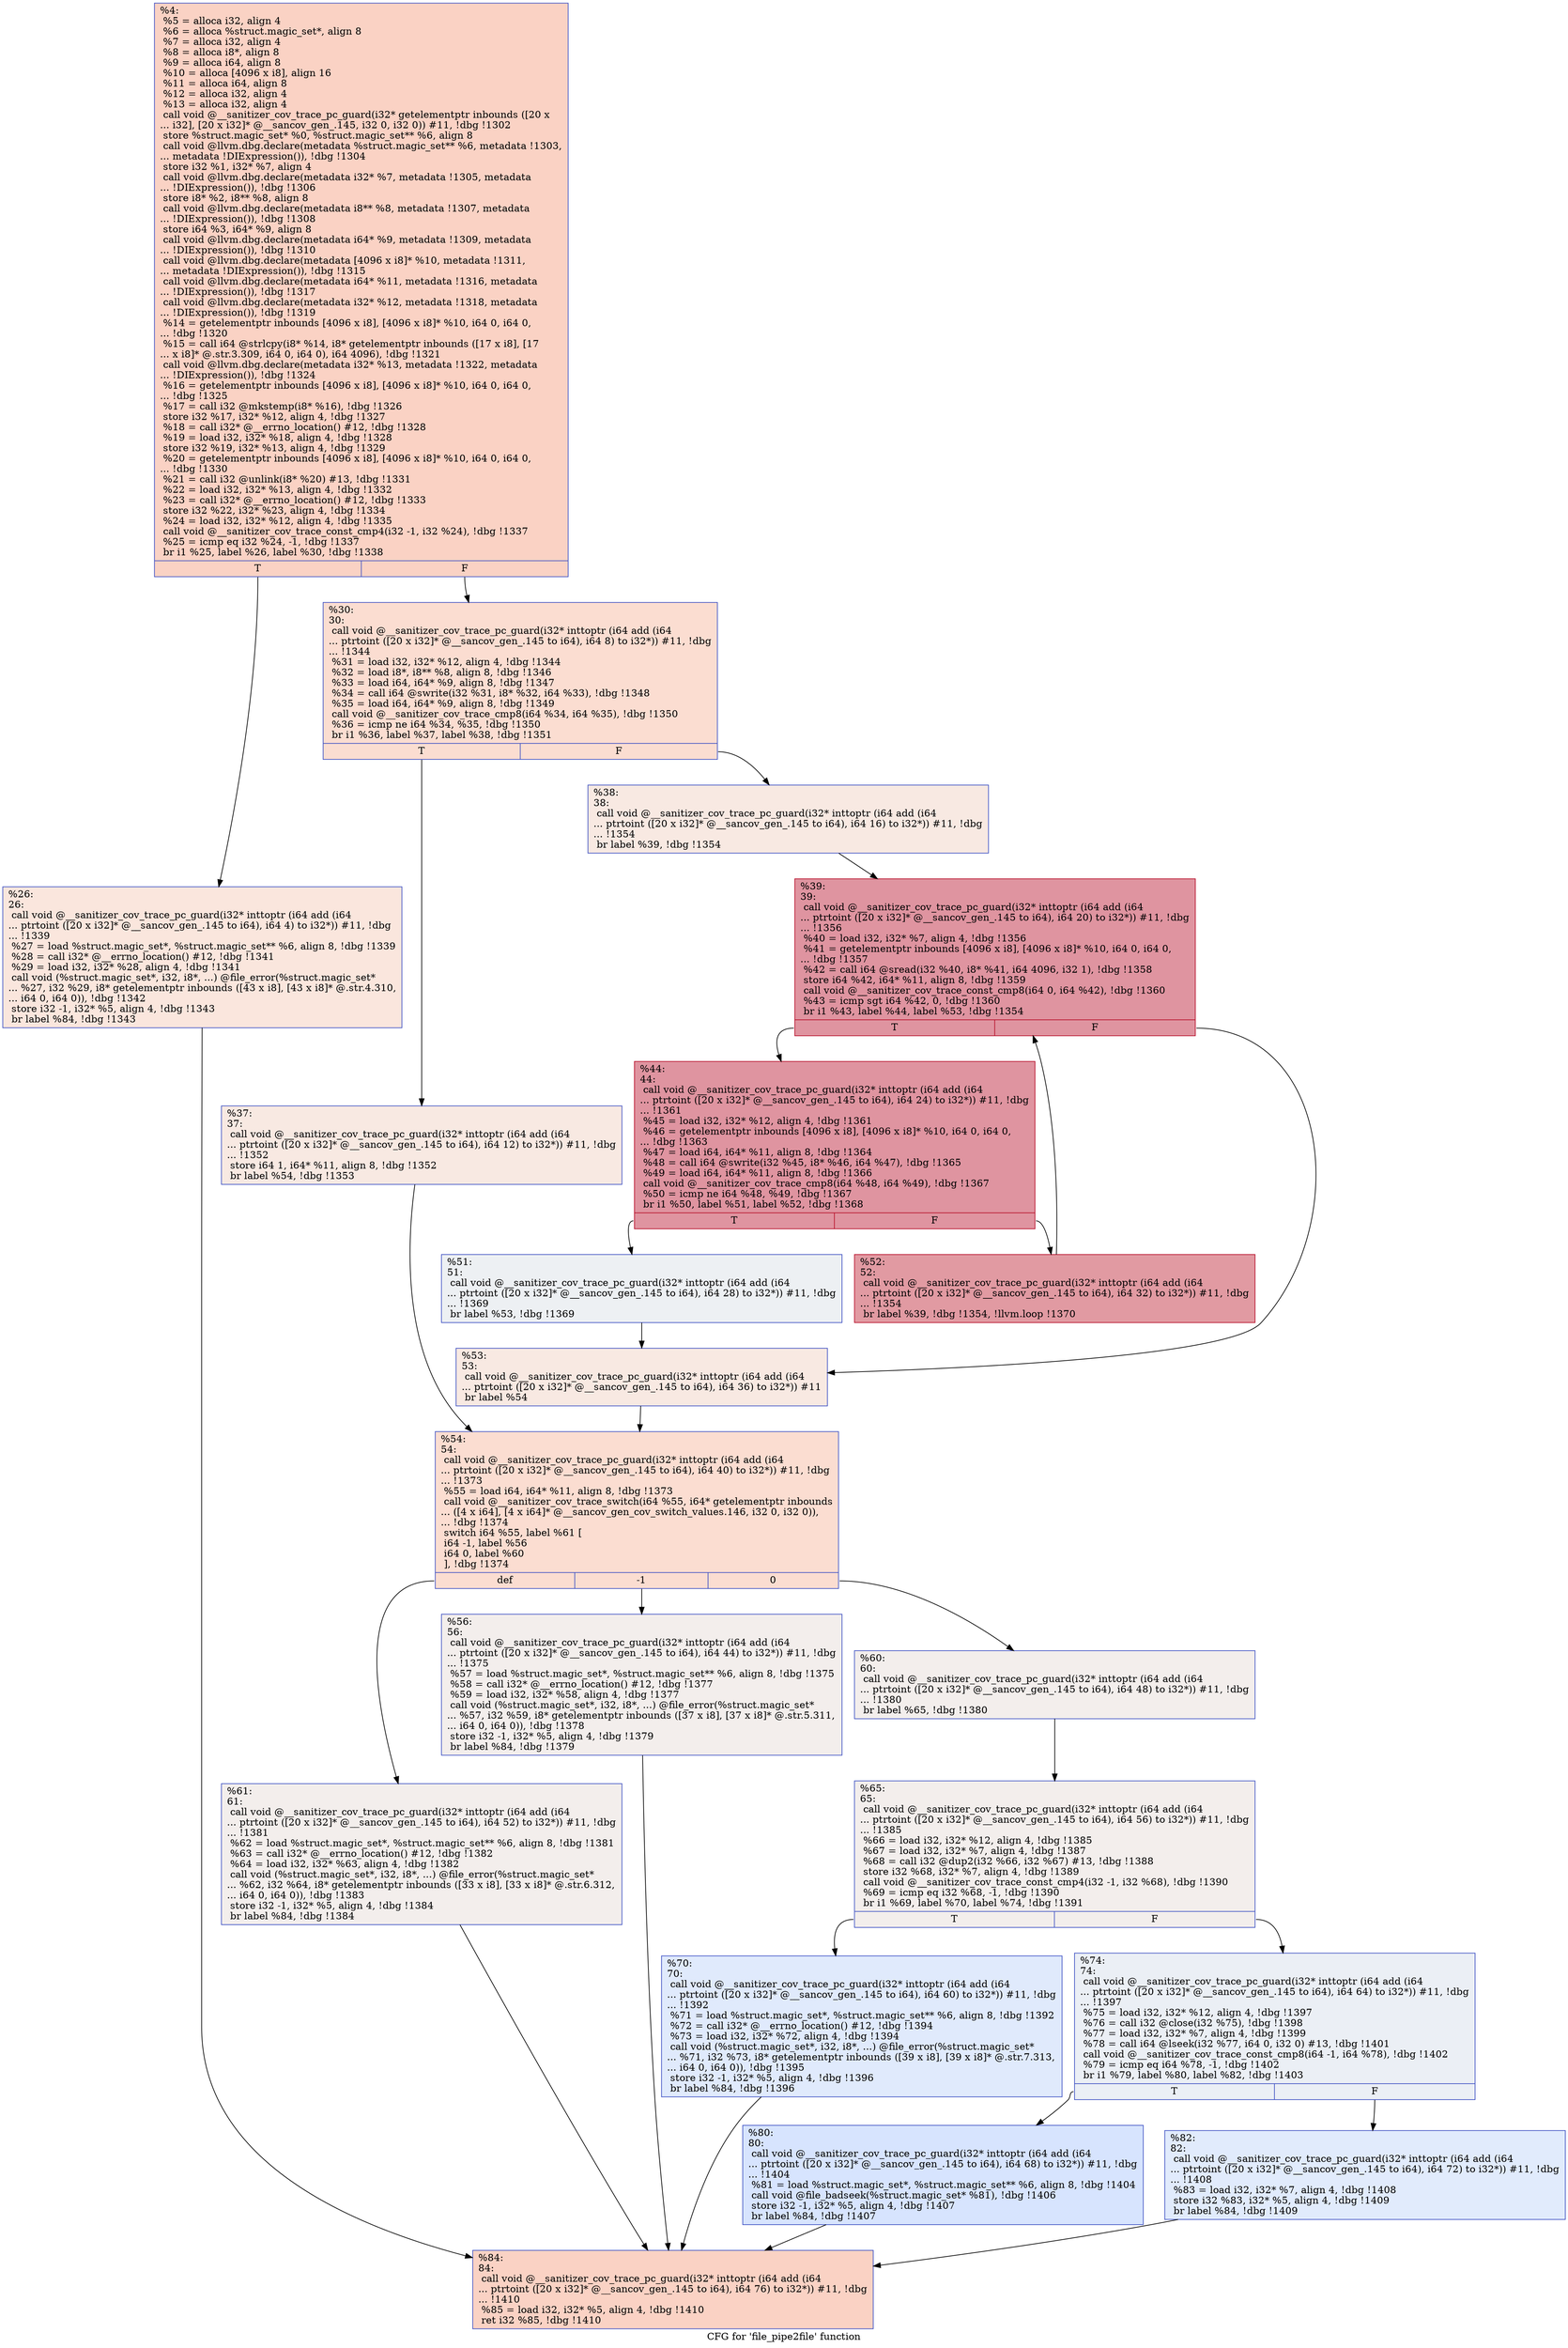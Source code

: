 digraph "CFG for 'file_pipe2file' function" {
	label="CFG for 'file_pipe2file' function";

	Node0x5573ac68fa00 [shape=record,color="#3d50c3ff", style=filled, fillcolor="#f4987a70",label="{%4:\l  %5 = alloca i32, align 4\l  %6 = alloca %struct.magic_set*, align 8\l  %7 = alloca i32, align 4\l  %8 = alloca i8*, align 8\l  %9 = alloca i64, align 8\l  %10 = alloca [4096 x i8], align 16\l  %11 = alloca i64, align 8\l  %12 = alloca i32, align 4\l  %13 = alloca i32, align 4\l  call void @__sanitizer_cov_trace_pc_guard(i32* getelementptr inbounds ([20 x\l... i32], [20 x i32]* @__sancov_gen_.145, i32 0, i32 0)) #11, !dbg !1302\l  store %struct.magic_set* %0, %struct.magic_set** %6, align 8\l  call void @llvm.dbg.declare(metadata %struct.magic_set** %6, metadata !1303,\l... metadata !DIExpression()), !dbg !1304\l  store i32 %1, i32* %7, align 4\l  call void @llvm.dbg.declare(metadata i32* %7, metadata !1305, metadata\l... !DIExpression()), !dbg !1306\l  store i8* %2, i8** %8, align 8\l  call void @llvm.dbg.declare(metadata i8** %8, metadata !1307, metadata\l... !DIExpression()), !dbg !1308\l  store i64 %3, i64* %9, align 8\l  call void @llvm.dbg.declare(metadata i64* %9, metadata !1309, metadata\l... !DIExpression()), !dbg !1310\l  call void @llvm.dbg.declare(metadata [4096 x i8]* %10, metadata !1311,\l... metadata !DIExpression()), !dbg !1315\l  call void @llvm.dbg.declare(metadata i64* %11, metadata !1316, metadata\l... !DIExpression()), !dbg !1317\l  call void @llvm.dbg.declare(metadata i32* %12, metadata !1318, metadata\l... !DIExpression()), !dbg !1319\l  %14 = getelementptr inbounds [4096 x i8], [4096 x i8]* %10, i64 0, i64 0,\l... !dbg !1320\l  %15 = call i64 @strlcpy(i8* %14, i8* getelementptr inbounds ([17 x i8], [17\l... x i8]* @.str.3.309, i64 0, i64 0), i64 4096), !dbg !1321\l  call void @llvm.dbg.declare(metadata i32* %13, metadata !1322, metadata\l... !DIExpression()), !dbg !1324\l  %16 = getelementptr inbounds [4096 x i8], [4096 x i8]* %10, i64 0, i64 0,\l... !dbg !1325\l  %17 = call i32 @mkstemp(i8* %16), !dbg !1326\l  store i32 %17, i32* %12, align 4, !dbg !1327\l  %18 = call i32* @__errno_location() #12, !dbg !1328\l  %19 = load i32, i32* %18, align 4, !dbg !1328\l  store i32 %19, i32* %13, align 4, !dbg !1329\l  %20 = getelementptr inbounds [4096 x i8], [4096 x i8]* %10, i64 0, i64 0,\l... !dbg !1330\l  %21 = call i32 @unlink(i8* %20) #13, !dbg !1331\l  %22 = load i32, i32* %13, align 4, !dbg !1332\l  %23 = call i32* @__errno_location() #12, !dbg !1333\l  store i32 %22, i32* %23, align 4, !dbg !1334\l  %24 = load i32, i32* %12, align 4, !dbg !1335\l  call void @__sanitizer_cov_trace_const_cmp4(i32 -1, i32 %24), !dbg !1337\l  %25 = icmp eq i32 %24, -1, !dbg !1337\l  br i1 %25, label %26, label %30, !dbg !1338\l|{<s0>T|<s1>F}}"];
	Node0x5573ac68fa00:s0 -> Node0x5573ac68fbb0;
	Node0x5573ac68fa00:s1 -> Node0x5573ac68fc00;
	Node0x5573ac68fbb0 [shape=record,color="#3d50c3ff", style=filled, fillcolor="#f3c7b170",label="{%26:\l26:                                               \l  call void @__sanitizer_cov_trace_pc_guard(i32* inttoptr (i64 add (i64\l... ptrtoint ([20 x i32]* @__sancov_gen_.145 to i64), i64 4) to i32*)) #11, !dbg\l... !1339\l  %27 = load %struct.magic_set*, %struct.magic_set** %6, align 8, !dbg !1339\l  %28 = call i32* @__errno_location() #12, !dbg !1341\l  %29 = load i32, i32* %28, align 4, !dbg !1341\l  call void (%struct.magic_set*, i32, i8*, ...) @file_error(%struct.magic_set*\l... %27, i32 %29, i8* getelementptr inbounds ([43 x i8], [43 x i8]* @.str.4.310,\l... i64 0, i64 0)), !dbg !1342\l  store i32 -1, i32* %5, align 4, !dbg !1343\l  br label %84, !dbg !1343\l}"];
	Node0x5573ac68fbb0 -> Node0x5573ac690150;
	Node0x5573ac68fc00 [shape=record,color="#3d50c3ff", style=filled, fillcolor="#f7b39670",label="{%30:\l30:                                               \l  call void @__sanitizer_cov_trace_pc_guard(i32* inttoptr (i64 add (i64\l... ptrtoint ([20 x i32]* @__sancov_gen_.145 to i64), i64 8) to i32*)) #11, !dbg\l... !1344\l  %31 = load i32, i32* %12, align 4, !dbg !1344\l  %32 = load i8*, i8** %8, align 8, !dbg !1346\l  %33 = load i64, i64* %9, align 8, !dbg !1347\l  %34 = call i64 @swrite(i32 %31, i8* %32, i64 %33), !dbg !1348\l  %35 = load i64, i64* %9, align 8, !dbg !1349\l  call void @__sanitizer_cov_trace_cmp8(i64 %34, i64 %35), !dbg !1350\l  %36 = icmp ne i64 %34, %35, !dbg !1350\l  br i1 %36, label %37, label %38, !dbg !1351\l|{<s0>T|<s1>F}}"];
	Node0x5573ac68fc00:s0 -> Node0x5573ac68fc50;
	Node0x5573ac68fc00:s1 -> Node0x5573ac68fca0;
	Node0x5573ac68fc50 [shape=record,color="#3d50c3ff", style=filled, fillcolor="#efcebd70",label="{%37:\l37:                                               \l  call void @__sanitizer_cov_trace_pc_guard(i32* inttoptr (i64 add (i64\l... ptrtoint ([20 x i32]* @__sancov_gen_.145 to i64), i64 12) to i32*)) #11, !dbg\l... !1352\l  store i64 1, i64* %11, align 8, !dbg !1352\l  br label %54, !dbg !1353\l}"];
	Node0x5573ac68fc50 -> Node0x5573ac68fe80;
	Node0x5573ac68fca0 [shape=record,color="#3d50c3ff", style=filled, fillcolor="#efcebd70",label="{%38:\l38:                                               \l  call void @__sanitizer_cov_trace_pc_guard(i32* inttoptr (i64 add (i64\l... ptrtoint ([20 x i32]* @__sancov_gen_.145 to i64), i64 16) to i32*)) #11, !dbg\l... !1354\l  br label %39, !dbg !1354\l}"];
	Node0x5573ac68fca0 -> Node0x5573ac68fcf0;
	Node0x5573ac68fcf0 [shape=record,color="#b70d28ff", style=filled, fillcolor="#b70d2870",label="{%39:\l39:                                               \l  call void @__sanitizer_cov_trace_pc_guard(i32* inttoptr (i64 add (i64\l... ptrtoint ([20 x i32]* @__sancov_gen_.145 to i64), i64 20) to i32*)) #11, !dbg\l... !1356\l  %40 = load i32, i32* %7, align 4, !dbg !1356\l  %41 = getelementptr inbounds [4096 x i8], [4096 x i8]* %10, i64 0, i64 0,\l... !dbg !1357\l  %42 = call i64 @sread(i32 %40, i8* %41, i64 4096, i32 1), !dbg !1358\l  store i64 %42, i64* %11, align 8, !dbg !1359\l  call void @__sanitizer_cov_trace_const_cmp8(i64 0, i64 %42), !dbg !1360\l  %43 = icmp sgt i64 %42, 0, !dbg !1360\l  br i1 %43, label %44, label %53, !dbg !1354\l|{<s0>T|<s1>F}}"];
	Node0x5573ac68fcf0:s0 -> Node0x5573ac68fd40;
	Node0x5573ac68fcf0:s1 -> Node0x5573ac68fe30;
	Node0x5573ac68fd40 [shape=record,color="#b70d28ff", style=filled, fillcolor="#b70d2870",label="{%44:\l44:                                               \l  call void @__sanitizer_cov_trace_pc_guard(i32* inttoptr (i64 add (i64\l... ptrtoint ([20 x i32]* @__sancov_gen_.145 to i64), i64 24) to i32*)) #11, !dbg\l... !1361\l  %45 = load i32, i32* %12, align 4, !dbg !1361\l  %46 = getelementptr inbounds [4096 x i8], [4096 x i8]* %10, i64 0, i64 0,\l... !dbg !1363\l  %47 = load i64, i64* %11, align 8, !dbg !1364\l  %48 = call i64 @swrite(i32 %45, i8* %46, i64 %47), !dbg !1365\l  %49 = load i64, i64* %11, align 8, !dbg !1366\l  call void @__sanitizer_cov_trace_cmp8(i64 %48, i64 %49), !dbg !1367\l  %50 = icmp ne i64 %48, %49, !dbg !1367\l  br i1 %50, label %51, label %52, !dbg !1368\l|{<s0>T|<s1>F}}"];
	Node0x5573ac68fd40:s0 -> Node0x5573ac68fd90;
	Node0x5573ac68fd40:s1 -> Node0x5573ac68fde0;
	Node0x5573ac68fd90 [shape=record,color="#3d50c3ff", style=filled, fillcolor="#d6dce470",label="{%51:\l51:                                               \l  call void @__sanitizer_cov_trace_pc_guard(i32* inttoptr (i64 add (i64\l... ptrtoint ([20 x i32]* @__sancov_gen_.145 to i64), i64 28) to i32*)) #11, !dbg\l... !1369\l  br label %53, !dbg !1369\l}"];
	Node0x5573ac68fd90 -> Node0x5573ac68fe30;
	Node0x5573ac68fde0 [shape=record,color="#b70d28ff", style=filled, fillcolor="#bb1b2c70",label="{%52:\l52:                                               \l  call void @__sanitizer_cov_trace_pc_guard(i32* inttoptr (i64 add (i64\l... ptrtoint ([20 x i32]* @__sancov_gen_.145 to i64), i64 32) to i32*)) #11, !dbg\l... !1354\l  br label %39, !dbg !1354, !llvm.loop !1370\l}"];
	Node0x5573ac68fde0 -> Node0x5573ac68fcf0;
	Node0x5573ac68fe30 [shape=record,color="#3d50c3ff", style=filled, fillcolor="#efcebd70",label="{%53:\l53:                                               \l  call void @__sanitizer_cov_trace_pc_guard(i32* inttoptr (i64 add (i64\l... ptrtoint ([20 x i32]* @__sancov_gen_.145 to i64), i64 36) to i32*)) #11\l  br label %54\l}"];
	Node0x5573ac68fe30 -> Node0x5573ac68fe80;
	Node0x5573ac68fe80 [shape=record,color="#3d50c3ff", style=filled, fillcolor="#f7b39670",label="{%54:\l54:                                               \l  call void @__sanitizer_cov_trace_pc_guard(i32* inttoptr (i64 add (i64\l... ptrtoint ([20 x i32]* @__sancov_gen_.145 to i64), i64 40) to i32*)) #11, !dbg\l... !1373\l  %55 = load i64, i64* %11, align 8, !dbg !1373\l  call void @__sanitizer_cov_trace_switch(i64 %55, i64* getelementptr inbounds\l... ([4 x i64], [4 x i64]* @__sancov_gen_cov_switch_values.146, i32 0, i32 0)),\l... !dbg !1374\l  switch i64 %55, label %61 [\l    i64 -1, label %56\l    i64 0, label %60\l  ], !dbg !1374\l|{<s0>def|<s1>-1|<s2>0}}"];
	Node0x5573ac68fe80:s0 -> Node0x5573ac68ff70;
	Node0x5573ac68fe80:s1 -> Node0x5573ac68fed0;
	Node0x5573ac68fe80:s2 -> Node0x5573ac68ff20;
	Node0x5573ac68fed0 [shape=record,color="#3d50c3ff", style=filled, fillcolor="#e3d9d370",label="{%56:\l56:                                               \l  call void @__sanitizer_cov_trace_pc_guard(i32* inttoptr (i64 add (i64\l... ptrtoint ([20 x i32]* @__sancov_gen_.145 to i64), i64 44) to i32*)) #11, !dbg\l... !1375\l  %57 = load %struct.magic_set*, %struct.magic_set** %6, align 8, !dbg !1375\l  %58 = call i32* @__errno_location() #12, !dbg !1377\l  %59 = load i32, i32* %58, align 4, !dbg !1377\l  call void (%struct.magic_set*, i32, i8*, ...) @file_error(%struct.magic_set*\l... %57, i32 %59, i8* getelementptr inbounds ([37 x i8], [37 x i8]* @.str.5.311,\l... i64 0, i64 0)), !dbg !1378\l  store i32 -1, i32* %5, align 4, !dbg !1379\l  br label %84, !dbg !1379\l}"];
	Node0x5573ac68fed0 -> Node0x5573ac690150;
	Node0x5573ac68ff20 [shape=record,color="#3d50c3ff", style=filled, fillcolor="#e3d9d370",label="{%60:\l60:                                               \l  call void @__sanitizer_cov_trace_pc_guard(i32* inttoptr (i64 add (i64\l... ptrtoint ([20 x i32]* @__sancov_gen_.145 to i64), i64 48) to i32*)) #11, !dbg\l... !1380\l  br label %65, !dbg !1380\l}"];
	Node0x5573ac68ff20 -> Node0x5573ac68ffc0;
	Node0x5573ac68ff70 [shape=record,color="#3d50c3ff", style=filled, fillcolor="#e3d9d370",label="{%61:\l61:                                               \l  call void @__sanitizer_cov_trace_pc_guard(i32* inttoptr (i64 add (i64\l... ptrtoint ([20 x i32]* @__sancov_gen_.145 to i64), i64 52) to i32*)) #11, !dbg\l... !1381\l  %62 = load %struct.magic_set*, %struct.magic_set** %6, align 8, !dbg !1381\l  %63 = call i32* @__errno_location() #12, !dbg !1382\l  %64 = load i32, i32* %63, align 4, !dbg !1382\l  call void (%struct.magic_set*, i32, i8*, ...) @file_error(%struct.magic_set*\l... %62, i32 %64, i8* getelementptr inbounds ([33 x i8], [33 x i8]* @.str.6.312,\l... i64 0, i64 0)), !dbg !1383\l  store i32 -1, i32* %5, align 4, !dbg !1384\l  br label %84, !dbg !1384\l}"];
	Node0x5573ac68ff70 -> Node0x5573ac690150;
	Node0x5573ac68ffc0 [shape=record,color="#3d50c3ff", style=filled, fillcolor="#e3d9d370",label="{%65:\l65:                                               \l  call void @__sanitizer_cov_trace_pc_guard(i32* inttoptr (i64 add (i64\l... ptrtoint ([20 x i32]* @__sancov_gen_.145 to i64), i64 56) to i32*)) #11, !dbg\l... !1385\l  %66 = load i32, i32* %12, align 4, !dbg !1385\l  %67 = load i32, i32* %7, align 4, !dbg !1387\l  %68 = call i32 @dup2(i32 %66, i32 %67) #13, !dbg !1388\l  store i32 %68, i32* %7, align 4, !dbg !1389\l  call void @__sanitizer_cov_trace_const_cmp4(i32 -1, i32 %68), !dbg !1390\l  %69 = icmp eq i32 %68, -1, !dbg !1390\l  br i1 %69, label %70, label %74, !dbg !1391\l|{<s0>T|<s1>F}}"];
	Node0x5573ac68ffc0:s0 -> Node0x5573ac690010;
	Node0x5573ac68ffc0:s1 -> Node0x5573ac690060;
	Node0x5573ac690010 [shape=record,color="#3d50c3ff", style=filled, fillcolor="#b9d0f970",label="{%70:\l70:                                               \l  call void @__sanitizer_cov_trace_pc_guard(i32* inttoptr (i64 add (i64\l... ptrtoint ([20 x i32]* @__sancov_gen_.145 to i64), i64 60) to i32*)) #11, !dbg\l... !1392\l  %71 = load %struct.magic_set*, %struct.magic_set** %6, align 8, !dbg !1392\l  %72 = call i32* @__errno_location() #12, !dbg !1394\l  %73 = load i32, i32* %72, align 4, !dbg !1394\l  call void (%struct.magic_set*, i32, i8*, ...) @file_error(%struct.magic_set*\l... %71, i32 %73, i8* getelementptr inbounds ([39 x i8], [39 x i8]* @.str.7.313,\l... i64 0, i64 0)), !dbg !1395\l  store i32 -1, i32* %5, align 4, !dbg !1396\l  br label %84, !dbg !1396\l}"];
	Node0x5573ac690010 -> Node0x5573ac690150;
	Node0x5573ac690060 [shape=record,color="#3d50c3ff", style=filled, fillcolor="#d1dae970",label="{%74:\l74:                                               \l  call void @__sanitizer_cov_trace_pc_guard(i32* inttoptr (i64 add (i64\l... ptrtoint ([20 x i32]* @__sancov_gen_.145 to i64), i64 64) to i32*)) #11, !dbg\l... !1397\l  %75 = load i32, i32* %12, align 4, !dbg !1397\l  %76 = call i32 @close(i32 %75), !dbg !1398\l  %77 = load i32, i32* %7, align 4, !dbg !1399\l  %78 = call i64 @lseek(i32 %77, i64 0, i32 0) #13, !dbg !1401\l  call void @__sanitizer_cov_trace_const_cmp8(i64 -1, i64 %78), !dbg !1402\l  %79 = icmp eq i64 %78, -1, !dbg !1402\l  br i1 %79, label %80, label %82, !dbg !1403\l|{<s0>T|<s1>F}}"];
	Node0x5573ac690060:s0 -> Node0x5573ac6900b0;
	Node0x5573ac690060:s1 -> Node0x5573ac690100;
	Node0x5573ac6900b0 [shape=record,color="#3d50c3ff", style=filled, fillcolor="#a5c3fe70",label="{%80:\l80:                                               \l  call void @__sanitizer_cov_trace_pc_guard(i32* inttoptr (i64 add (i64\l... ptrtoint ([20 x i32]* @__sancov_gen_.145 to i64), i64 68) to i32*)) #11, !dbg\l... !1404\l  %81 = load %struct.magic_set*, %struct.magic_set** %6, align 8, !dbg !1404\l  call void @file_badseek(%struct.magic_set* %81), !dbg !1406\l  store i32 -1, i32* %5, align 4, !dbg !1407\l  br label %84, !dbg !1407\l}"];
	Node0x5573ac6900b0 -> Node0x5573ac690150;
	Node0x5573ac690100 [shape=record,color="#3d50c3ff", style=filled, fillcolor="#bbd1f870",label="{%82:\l82:                                               \l  call void @__sanitizer_cov_trace_pc_guard(i32* inttoptr (i64 add (i64\l... ptrtoint ([20 x i32]* @__sancov_gen_.145 to i64), i64 72) to i32*)) #11, !dbg\l... !1408\l  %83 = load i32, i32* %7, align 4, !dbg !1408\l  store i32 %83, i32* %5, align 4, !dbg !1409\l  br label %84, !dbg !1409\l}"];
	Node0x5573ac690100 -> Node0x5573ac690150;
	Node0x5573ac690150 [shape=record,color="#3d50c3ff", style=filled, fillcolor="#f4987a70",label="{%84:\l84:                                               \l  call void @__sanitizer_cov_trace_pc_guard(i32* inttoptr (i64 add (i64\l... ptrtoint ([20 x i32]* @__sancov_gen_.145 to i64), i64 76) to i32*)) #11, !dbg\l... !1410\l  %85 = load i32, i32* %5, align 4, !dbg !1410\l  ret i32 %85, !dbg !1410\l}"];
}

